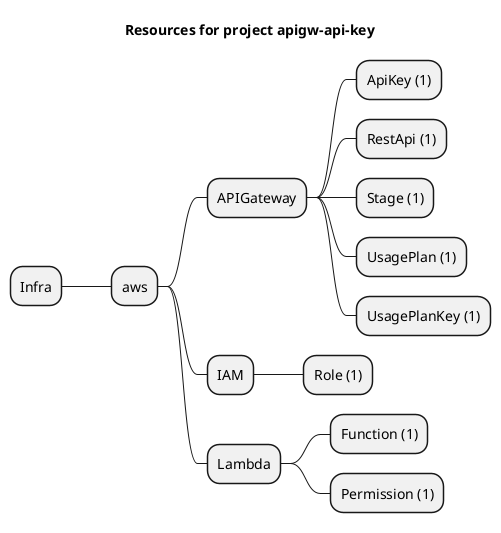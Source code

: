 @startmindmap
title Resources for project apigw-api-key
skinparam monochrome true
+ Infra
++ aws
+++ APIGateway
++++ ApiKey (1)
++++ RestApi (1)
++++ Stage (1)
++++ UsagePlan (1)
++++ UsagePlanKey (1)
+++ IAM
++++ Role (1)
+++ Lambda
++++ Function (1)
++++ Permission (1)
@endmindmap